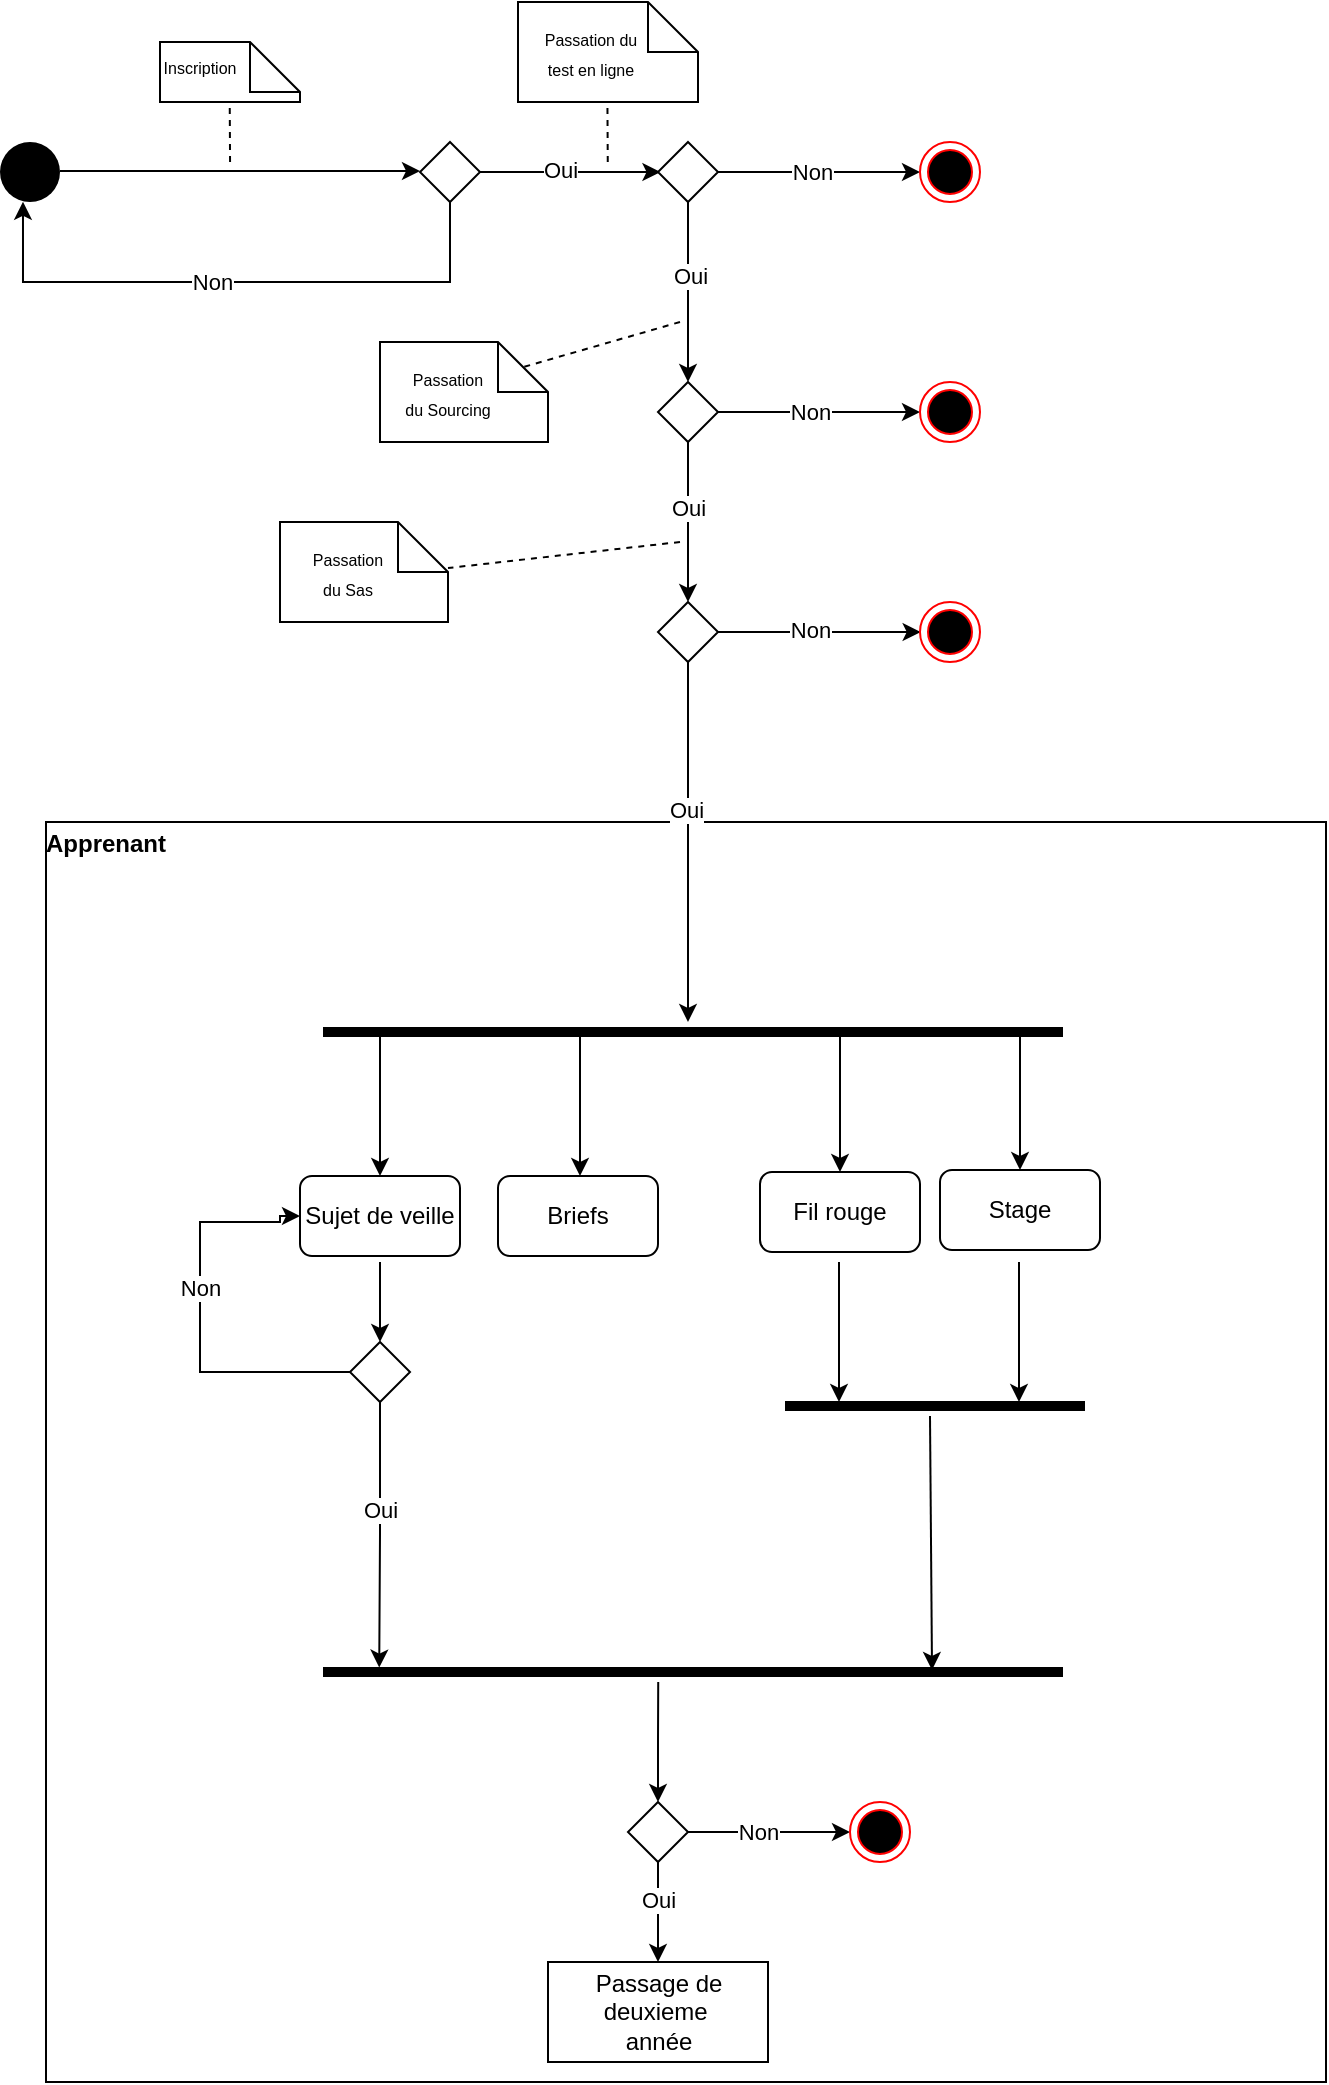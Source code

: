 <mxfile version="13.9.9" type="device"><diagram id="EcsR85kEd1z1Ior-NOZr" name="Page-1"><mxGraphModel dx="749" dy="563" grid="1" gridSize="10" guides="1" tooltips="1" connect="1" arrows="1" fold="1" page="1" pageScale="1" pageWidth="827" pageHeight="1169" math="0" shadow="0"><root><mxCell id="0"/><mxCell id="1" parent="0"/><mxCell id="bNw6nI3URKr2QTOXO_e1-29" value="&lt;p style=&quot;margin: 0px ; margin-top: 4px ; text-align: center&quot;&gt;&lt;/p&gt;&lt;div style=&quot;height: 2px&quot;&gt;&lt;b&gt;Apprenant&lt;/b&gt;&lt;/div&gt;" style="verticalAlign=top;align=left;overflow=fill;fontSize=12;fontFamily=Helvetica;html=1;movable=0;resizable=0;rotatable=0;deletable=0;editable=0;connectable=0;" parent="1" vertex="1"><mxGeometry x="93" y="470" width="640" height="630" as="geometry"/></mxCell><mxCell id="bNw6nI3URKr2QTOXO_e1-1" value="" style="ellipse;fillColor=#000000;strokeColor=none;" parent="1" vertex="1"><mxGeometry x="70" y="130" width="30" height="30" as="geometry"/></mxCell><mxCell id="bNw6nI3URKr2QTOXO_e1-6" style="edgeStyle=orthogonalEdgeStyle;rounded=0;orthogonalLoop=1;jettySize=auto;html=1;entryX=0.383;entryY=0.997;entryDx=0;entryDy=0;entryPerimeter=0;" parent="1" source="bNw6nI3URKr2QTOXO_e1-3" target="bNw6nI3URKr2QTOXO_e1-1" edge="1"><mxGeometry relative="1" as="geometry"><mxPoint x="80" y="200" as="targetPoint"/><Array as="points"><mxPoint x="295" y="200"/><mxPoint x="82" y="200"/></Array></mxGeometry></mxCell><mxCell id="bNw6nI3URKr2QTOXO_e1-8" value="Non" style="edgeLabel;html=1;align=center;verticalAlign=middle;resizable=0;points=[];" parent="bNw6nI3URKr2QTOXO_e1-6" vertex="1" connectable="0"><mxGeometry x="0.085" relative="1" as="geometry"><mxPoint as="offset"/></mxGeometry></mxCell><mxCell id="bNw6nI3URKr2QTOXO_e1-7" style="edgeStyle=orthogonalEdgeStyle;rounded=0;orthogonalLoop=1;jettySize=auto;html=1;" parent="1" source="bNw6nI3URKr2QTOXO_e1-3" edge="1"><mxGeometry relative="1" as="geometry"><mxPoint x="400.233" y="145" as="targetPoint"/></mxGeometry></mxCell><mxCell id="bNw6nI3URKr2QTOXO_e1-9" value="Oui" style="edgeLabel;html=1;align=center;verticalAlign=middle;resizable=0;points=[];" parent="bNw6nI3URKr2QTOXO_e1-7" vertex="1" connectable="0"><mxGeometry x="-0.123" y="1" relative="1" as="geometry"><mxPoint as="offset"/></mxGeometry></mxCell><mxCell id="bNw6nI3URKr2QTOXO_e1-3" value="" style="rhombus;" parent="1" vertex="1"><mxGeometry x="280" y="130" width="30" height="30" as="geometry"/></mxCell><mxCell id="bNw6nI3URKr2QTOXO_e1-4" value="" style="endArrow=classic;html=1;" parent="1" edge="1"><mxGeometry width="50" height="50" relative="1" as="geometry"><mxPoint x="100" y="144.5" as="sourcePoint"/><mxPoint x="280" y="144.5" as="targetPoint"/></mxGeometry></mxCell><mxCell id="bNw6nI3URKr2QTOXO_e1-11" style="edgeStyle=orthogonalEdgeStyle;rounded=0;orthogonalLoop=1;jettySize=auto;html=1;" parent="1" source="bNw6nI3URKr2QTOXO_e1-10" edge="1"><mxGeometry relative="1" as="geometry"><mxPoint x="530" y="145" as="targetPoint"/></mxGeometry></mxCell><mxCell id="bNw6nI3URKr2QTOXO_e1-13" value="Non" style="edgeLabel;html=1;align=center;verticalAlign=middle;resizable=0;points=[];" parent="bNw6nI3URKr2QTOXO_e1-11" vertex="1" connectable="0"><mxGeometry x="-0.083" relative="1" as="geometry"><mxPoint as="offset"/></mxGeometry></mxCell><mxCell id="bNw6nI3URKr2QTOXO_e1-14" style="edgeStyle=orthogonalEdgeStyle;rounded=0;orthogonalLoop=1;jettySize=auto;html=1;" parent="1" source="bNw6nI3URKr2QTOXO_e1-10" edge="1"><mxGeometry relative="1" as="geometry"><mxPoint x="414" y="250" as="targetPoint"/></mxGeometry></mxCell><mxCell id="bNw6nI3URKr2QTOXO_e1-15" value="Oui" style="edgeLabel;html=1;align=center;verticalAlign=middle;resizable=0;points=[];" parent="bNw6nI3URKr2QTOXO_e1-14" vertex="1" connectable="0"><mxGeometry x="-0.178" y="1" relative="1" as="geometry"><mxPoint as="offset"/></mxGeometry></mxCell><mxCell id="bNw6nI3URKr2QTOXO_e1-10" value="" style="rhombus;" parent="1" vertex="1"><mxGeometry x="399" y="130" width="30" height="30" as="geometry"/></mxCell><mxCell id="bNw6nI3URKr2QTOXO_e1-12" value="" style="ellipse;html=1;shape=endState;fillColor=#000000;strokeColor=#ff0000;" parent="1" vertex="1"><mxGeometry x="530" y="130" width="30" height="30" as="geometry"/></mxCell><mxCell id="bNw6nI3URKr2QTOXO_e1-17" style="edgeStyle=orthogonalEdgeStyle;rounded=0;orthogonalLoop=1;jettySize=auto;html=1;" parent="1" source="bNw6nI3URKr2QTOXO_e1-16" edge="1"><mxGeometry relative="1" as="geometry"><mxPoint x="529.997" y="265" as="targetPoint"/></mxGeometry></mxCell><mxCell id="bNw6nI3URKr2QTOXO_e1-20" value="Non" style="edgeLabel;html=1;align=center;verticalAlign=middle;resizable=0;points=[];" parent="bNw6nI3URKr2QTOXO_e1-17" vertex="1" connectable="0"><mxGeometry x="-0.096" relative="1" as="geometry"><mxPoint as="offset"/></mxGeometry></mxCell><mxCell id="bNw6nI3URKr2QTOXO_e1-21" style="edgeStyle=orthogonalEdgeStyle;rounded=0;orthogonalLoop=1;jettySize=auto;html=1;" parent="1" source="bNw6nI3URKr2QTOXO_e1-16" edge="1"><mxGeometry relative="1" as="geometry"><mxPoint x="414" y="360" as="targetPoint"/></mxGeometry></mxCell><mxCell id="bNw6nI3URKr2QTOXO_e1-22" value="Oui" style="edgeLabel;html=1;align=center;verticalAlign=middle;resizable=0;points=[];" parent="bNw6nI3URKr2QTOXO_e1-21" vertex="1" connectable="0"><mxGeometry x="-0.183" relative="1" as="geometry"><mxPoint as="offset"/></mxGeometry></mxCell><mxCell id="bNw6nI3URKr2QTOXO_e1-16" value="" style="rhombus;" parent="1" vertex="1"><mxGeometry x="399" y="250" width="30" height="30" as="geometry"/></mxCell><mxCell id="bNw6nI3URKr2QTOXO_e1-19" value="" style="ellipse;html=1;shape=endState;fillColor=#000000;strokeColor=#ff0000;" parent="1" vertex="1"><mxGeometry x="530" y="250" width="30" height="30" as="geometry"/></mxCell><mxCell id="bNw6nI3URKr2QTOXO_e1-24" style="edgeStyle=orthogonalEdgeStyle;rounded=0;orthogonalLoop=1;jettySize=auto;html=1;" parent="1" source="bNw6nI3URKr2QTOXO_e1-23" edge="1"><mxGeometry relative="1" as="geometry"><mxPoint x="530.333" y="375" as="targetPoint"/></mxGeometry></mxCell><mxCell id="bNw6nI3URKr2QTOXO_e1-25" value="Non" style="edgeLabel;html=1;align=center;verticalAlign=middle;resizable=0;points=[];" parent="bNw6nI3URKr2QTOXO_e1-24" vertex="1" connectable="0"><mxGeometry x="-0.099" y="1" relative="1" as="geometry"><mxPoint as="offset"/></mxGeometry></mxCell><mxCell id="bNw6nI3URKr2QTOXO_e1-27" style="edgeStyle=orthogonalEdgeStyle;rounded=0;orthogonalLoop=1;jettySize=auto;html=1;" parent="1" source="bNw6nI3URKr2QTOXO_e1-23" edge="1"><mxGeometry relative="1" as="geometry"><mxPoint x="414" y="570" as="targetPoint"/></mxGeometry></mxCell><mxCell id="bNw6nI3URKr2QTOXO_e1-28" value="Oui" style="edgeLabel;html=1;align=center;verticalAlign=middle;resizable=0;points=[];" parent="bNw6nI3URKr2QTOXO_e1-27" vertex="1" connectable="0"><mxGeometry x="-0.183" y="-1" relative="1" as="geometry"><mxPoint as="offset"/></mxGeometry></mxCell><mxCell id="bNw6nI3URKr2QTOXO_e1-23" value="" style="rhombus;" parent="1" vertex="1"><mxGeometry x="399" y="360" width="30" height="30" as="geometry"/></mxCell><mxCell id="bNw6nI3URKr2QTOXO_e1-26" value="" style="ellipse;html=1;shape=endState;fillColor=#000000;strokeColor=#ff0000;" parent="1" vertex="1"><mxGeometry x="530" y="360" width="30" height="30" as="geometry"/></mxCell><mxCell id="bNw6nI3URKr2QTOXO_e1-30" value="" style="html=1;points=[];perimeter=orthogonalPerimeter;fillColor=#000000;strokeColor=none;rotation=90;" parent="1" vertex="1"><mxGeometry x="414" y="390" width="5" height="370" as="geometry"/></mxCell><mxCell id="bNw6nI3URKr2QTOXO_e1-31" value="" style="endArrow=classic;html=1;" parent="1" edge="1"><mxGeometry width="50" height="50" relative="1" as="geometry"><mxPoint x="260" y="577" as="sourcePoint"/><mxPoint x="260" y="647" as="targetPoint"/></mxGeometry></mxCell><mxCell id="bNw6nI3URKr2QTOXO_e1-33" value="" style="endArrow=classic;html=1;" parent="1" edge="1"><mxGeometry width="50" height="50" relative="1" as="geometry"><mxPoint x="360" y="577" as="sourcePoint"/><mxPoint x="360" y="647" as="targetPoint"/></mxGeometry></mxCell><mxCell id="bNw6nI3URKr2QTOXO_e1-34" value="" style="endArrow=classic;html=1;" parent="1" edge="1"><mxGeometry width="50" height="50" relative="1" as="geometry"><mxPoint x="490" y="575" as="sourcePoint"/><mxPoint x="490" y="645" as="targetPoint"/></mxGeometry></mxCell><mxCell id="bNw6nI3URKr2QTOXO_e1-35" value="" style="endArrow=classic;html=1;" parent="1" edge="1"><mxGeometry width="50" height="50" relative="1" as="geometry"><mxPoint x="580" y="574" as="sourcePoint"/><mxPoint x="580" y="644" as="targetPoint"/></mxGeometry></mxCell><mxCell id="bNw6nI3URKr2QTOXO_e1-36" value="Sujet de veille" style="rounded=1;whiteSpace=wrap;html=1;" parent="1" vertex="1"><mxGeometry x="220" y="647" width="80" height="40" as="geometry"/></mxCell><mxCell id="bNw6nI3URKr2QTOXO_e1-37" value="Briefs" style="rounded=1;whiteSpace=wrap;html=1;" parent="1" vertex="1"><mxGeometry x="319" y="647" width="80" height="40" as="geometry"/></mxCell><mxCell id="bNw6nI3URKr2QTOXO_e1-38" value="Fil rouge" style="rounded=1;whiteSpace=wrap;html=1;" parent="1" vertex="1"><mxGeometry x="450" y="645" width="80" height="40" as="geometry"/></mxCell><mxCell id="bNw6nI3URKr2QTOXO_e1-39" value="Stage" style="rounded=1;whiteSpace=wrap;html=1;" parent="1" vertex="1"><mxGeometry x="540" y="644" width="80" height="40" as="geometry"/></mxCell><mxCell id="bNw6nI3URKr2QTOXO_e1-40" value="" style="html=1;points=[];perimeter=orthogonalPerimeter;fillColor=#000000;strokeColor=none;rotation=90;" parent="1" vertex="1"><mxGeometry x="535" y="687" width="5" height="150" as="geometry"/></mxCell><mxCell id="bNw6nI3URKr2QTOXO_e1-41" value="" style="html=1;points=[];perimeter=orthogonalPerimeter;fillColor=#000000;strokeColor=none;rotation=90;" parent="1" vertex="1"><mxGeometry x="414" y="710" width="5" height="370" as="geometry"/></mxCell><mxCell id="bNw6nI3URKr2QTOXO_e1-42" value="" style="endArrow=classic;html=1;" parent="1" edge="1"><mxGeometry width="50" height="50" relative="1" as="geometry"><mxPoint x="489.5" y="690" as="sourcePoint"/><mxPoint x="489.5" y="760" as="targetPoint"/></mxGeometry></mxCell><mxCell id="bNw6nI3URKr2QTOXO_e1-43" value="" style="endArrow=classic;html=1;" parent="1" edge="1"><mxGeometry width="50" height="50" relative="1" as="geometry"><mxPoint x="579.5" y="690" as="sourcePoint"/><mxPoint x="579.5" y="760" as="targetPoint"/></mxGeometry></mxCell><mxCell id="bNw6nI3URKr2QTOXO_e1-45" style="edgeStyle=orthogonalEdgeStyle;rounded=0;orthogonalLoop=1;jettySize=auto;html=1;" parent="1" source="bNw6nI3URKr2QTOXO_e1-44" edge="1"><mxGeometry relative="1" as="geometry"><mxPoint x="399" y="1040" as="targetPoint"/></mxGeometry></mxCell><mxCell id="bNw6nI3URKr2QTOXO_e1-50" value="Oui" style="edgeLabel;html=1;align=center;verticalAlign=middle;resizable=0;points=[];" parent="bNw6nI3URKr2QTOXO_e1-45" vertex="1" connectable="0"><mxGeometry x="-0.243" relative="1" as="geometry"><mxPoint as="offset"/></mxGeometry></mxCell><mxCell id="bNw6nI3URKr2QTOXO_e1-46" style="edgeStyle=orthogonalEdgeStyle;rounded=0;orthogonalLoop=1;jettySize=auto;html=1;" parent="1" source="bNw6nI3URKr2QTOXO_e1-44" target="bNw6nI3URKr2QTOXO_e1-47" edge="1"><mxGeometry relative="1" as="geometry"><mxPoint x="510" y="975" as="targetPoint"/></mxGeometry></mxCell><mxCell id="bNw6nI3URKr2QTOXO_e1-51" value="Non" style="edgeLabel;html=1;align=center;verticalAlign=middle;resizable=0;points=[];" parent="bNw6nI3URKr2QTOXO_e1-46" vertex="1" connectable="0"><mxGeometry x="-0.139" relative="1" as="geometry"><mxPoint as="offset"/></mxGeometry></mxCell><mxCell id="bNw6nI3URKr2QTOXO_e1-48" style="edgeStyle=orthogonalEdgeStyle;rounded=0;orthogonalLoop=1;jettySize=auto;html=1;entryX=1.5;entryY=0.547;entryDx=0;entryDy=0;entryPerimeter=0;startArrow=classic;startFill=1;endArrow=none;endFill=0;" parent="1" source="bNw6nI3URKr2QTOXO_e1-44" target="bNw6nI3URKr2QTOXO_e1-41" edge="1"><mxGeometry relative="1" as="geometry"/></mxCell><mxCell id="bNw6nI3URKr2QTOXO_e1-44" value="" style="rhombus;" parent="1" vertex="1"><mxGeometry x="384" y="960" width="30" height="30" as="geometry"/></mxCell><mxCell id="bNw6nI3URKr2QTOXO_e1-47" value="" style="ellipse;html=1;shape=endState;fillColor=#000000;strokeColor=#ff0000;" parent="1" vertex="1"><mxGeometry x="495" y="960" width="30" height="30" as="geometry"/></mxCell><mxCell id="bNw6nI3URKr2QTOXO_e1-49" value="Passage de &lt;br&gt;deuxieme&amp;nbsp;&lt;br&gt;année" style="html=1;" parent="1" vertex="1"><mxGeometry x="344" y="1040" width="110" height="50" as="geometry"/></mxCell><mxCell id="bNw6nI3URKr2QTOXO_e1-52" value="" style="endArrow=classic;html=1;entryX=0.3;entryY=0.177;entryDx=0;entryDy=0;entryPerimeter=0;" parent="1" target="bNw6nI3URKr2QTOXO_e1-41" edge="1"><mxGeometry width="50" height="50" relative="1" as="geometry"><mxPoint x="535" y="767" as="sourcePoint"/><mxPoint x="535" y="837" as="targetPoint"/></mxGeometry></mxCell><mxCell id="bNw6nI3URKr2QTOXO_e1-54" style="edgeStyle=orthogonalEdgeStyle;rounded=0;orthogonalLoop=1;jettySize=auto;html=1;startArrow=none;startFill=0;endArrow=classic;endFill=1;entryX=0.061;entryY=0.924;entryDx=0;entryDy=0;entryPerimeter=0;" parent="1" source="bNw6nI3URKr2QTOXO_e1-53" target="bNw6nI3URKr2QTOXO_e1-41" edge="1"><mxGeometry relative="1" as="geometry"><mxPoint x="265" y="890" as="targetPoint"/><Array as="points"><mxPoint x="260" y="826"/><mxPoint x="260" y="826"/></Array></mxGeometry></mxCell><mxCell id="bNw6nI3URKr2QTOXO_e1-56" value="Oui" style="edgeLabel;html=1;align=center;verticalAlign=middle;resizable=0;points=[];" parent="bNw6nI3URKr2QTOXO_e1-54" vertex="1" connectable="0"><mxGeometry x="-0.191" relative="1" as="geometry"><mxPoint as="offset"/></mxGeometry></mxCell><mxCell id="bNw6nI3URKr2QTOXO_e1-55" style="edgeStyle=orthogonalEdgeStyle;rounded=0;orthogonalLoop=1;jettySize=auto;html=1;startArrow=classic;startFill=1;endArrow=none;endFill=0;" parent="1" source="bNw6nI3URKr2QTOXO_e1-53" edge="1"><mxGeometry relative="1" as="geometry"><mxPoint x="260" y="690" as="targetPoint"/></mxGeometry></mxCell><mxCell id="bNw6nI3URKr2QTOXO_e1-57" style="edgeStyle=orthogonalEdgeStyle;rounded=0;orthogonalLoop=1;jettySize=auto;html=1;startArrow=none;startFill=0;endArrow=classic;endFill=1;entryX=0;entryY=0.5;entryDx=0;entryDy=0;" parent="1" source="bNw6nI3URKr2QTOXO_e1-53" target="bNw6nI3URKr2QTOXO_e1-36" edge="1"><mxGeometry relative="1" as="geometry"><mxPoint x="190" y="670" as="targetPoint"/><Array as="points"><mxPoint x="170" y="745"/><mxPoint x="170" y="670"/><mxPoint x="210" y="670"/><mxPoint x="210" y="667"/></Array></mxGeometry></mxCell><mxCell id="bNw6nI3URKr2QTOXO_e1-58" value="Non" style="edgeLabel;html=1;align=center;verticalAlign=middle;resizable=0;points=[];" parent="bNw6nI3URKr2QTOXO_e1-57" vertex="1" connectable="0"><mxGeometry x="0.159" relative="1" as="geometry"><mxPoint as="offset"/></mxGeometry></mxCell><mxCell id="bNw6nI3URKr2QTOXO_e1-53" value="" style="rhombus;" parent="1" vertex="1"><mxGeometry x="245" y="730" width="30" height="30" as="geometry"/></mxCell><mxCell id="pHiCL8HQ1aMQ5nfDk6k0-2" value="" style="group" vertex="1" connectable="0" parent="1"><mxGeometry x="150" y="80" width="70" height="30" as="geometry"/></mxCell><mxCell id="bNw6nI3URKr2QTOXO_e1-2" value="" style="shape=note2;boundedLbl=1;whiteSpace=wrap;html=1;size=25;verticalAlign=top;align=center;" parent="pHiCL8HQ1aMQ5nfDk6k0-2" vertex="1"><mxGeometry width="70" height="30" as="geometry"/></mxCell><mxCell id="pHiCL8HQ1aMQ5nfDk6k0-1" value="&lt;font style=&quot;font-size: 8px&quot;&gt;Inscription&lt;/font&gt;" style="text;html=1;strokeColor=none;fillColor=none;align=center;verticalAlign=middle;whiteSpace=wrap;rounded=0;" vertex="1" parent="pHiCL8HQ1aMQ5nfDk6k0-2"><mxGeometry y="4.5" width="40" height="15" as="geometry"/></mxCell><mxCell id="pHiCL8HQ1aMQ5nfDk6k0-4" value="" style="endArrow=none;dashed=1;html=1;" edge="1" parent="1"><mxGeometry width="50" height="50" relative="1" as="geometry"><mxPoint x="185.03" y="140" as="sourcePoint"/><mxPoint x="184.86" y="110" as="targetPoint"/></mxGeometry></mxCell><mxCell id="pHiCL8HQ1aMQ5nfDk6k0-5" value="" style="group" vertex="1" connectable="0" parent="1"><mxGeometry x="329" y="60" width="90" height="50" as="geometry"/></mxCell><mxCell id="pHiCL8HQ1aMQ5nfDk6k0-6" value="" style="shape=note2;boundedLbl=1;whiteSpace=wrap;html=1;size=25;verticalAlign=top;align=center;" vertex="1" parent="pHiCL8HQ1aMQ5nfDk6k0-5"><mxGeometry width="90" height="50" as="geometry"/></mxCell><mxCell id="pHiCL8HQ1aMQ5nfDk6k0-7" value="&lt;font style=&quot;font-size: 8px&quot;&gt;Passation du test en ligne&lt;/font&gt;" style="text;html=1;strokeColor=none;fillColor=none;align=center;verticalAlign=middle;whiteSpace=wrap;rounded=0;" vertex="1" parent="pHiCL8HQ1aMQ5nfDk6k0-5"><mxGeometry x="11" y="12.5" width="51.429" height="25" as="geometry"/></mxCell><mxCell id="pHiCL8HQ1aMQ5nfDk6k0-8" value="" style="endArrow=none;dashed=1;html=1;" edge="1" parent="1"><mxGeometry width="50" height="50" relative="1" as="geometry"><mxPoint x="373.88" y="140" as="sourcePoint"/><mxPoint x="373.71" y="110" as="targetPoint"/></mxGeometry></mxCell><mxCell id="pHiCL8HQ1aMQ5nfDk6k0-9" value="" style="group" vertex="1" connectable="0" parent="1"><mxGeometry x="260" y="230" width="84" height="50" as="geometry"/></mxCell><mxCell id="pHiCL8HQ1aMQ5nfDk6k0-10" value="" style="shape=note2;boundedLbl=1;whiteSpace=wrap;html=1;size=25;verticalAlign=top;align=center;" vertex="1" parent="pHiCL8HQ1aMQ5nfDk6k0-9"><mxGeometry width="84" height="50" as="geometry"/></mxCell><mxCell id="pHiCL8HQ1aMQ5nfDk6k0-11" value="&lt;font style=&quot;font-size: 8px&quot;&gt;Passation du Sourcing&lt;/font&gt;" style="text;html=1;strokeColor=none;fillColor=none;align=center;verticalAlign=middle;whiteSpace=wrap;rounded=0;" vertex="1" parent="pHiCL8HQ1aMQ5nfDk6k0-9"><mxGeometry x="10" y="12.5" width="48" height="25" as="geometry"/></mxCell><mxCell id="pHiCL8HQ1aMQ5nfDk6k0-12" value="" style="endArrow=none;dashed=1;html=1;" edge="1" parent="1"><mxGeometry width="50" height="50" relative="1" as="geometry"><mxPoint x="410" y="220" as="sourcePoint"/><mxPoint x="330" y="243" as="targetPoint"/></mxGeometry></mxCell><mxCell id="pHiCL8HQ1aMQ5nfDk6k0-14" value="" style="group" vertex="1" connectable="0" parent="1"><mxGeometry x="210" y="320" width="84" height="50" as="geometry"/></mxCell><mxCell id="pHiCL8HQ1aMQ5nfDk6k0-15" value="" style="shape=note2;boundedLbl=1;whiteSpace=wrap;html=1;size=25;verticalAlign=top;align=center;" vertex="1" parent="pHiCL8HQ1aMQ5nfDk6k0-14"><mxGeometry width="84" height="50" as="geometry"/></mxCell><mxCell id="pHiCL8HQ1aMQ5nfDk6k0-16" value="&lt;font style=&quot;font-size: 8px&quot;&gt;Passation du Sas&lt;/font&gt;" style="text;html=1;strokeColor=none;fillColor=none;align=center;verticalAlign=middle;whiteSpace=wrap;rounded=0;" vertex="1" parent="pHiCL8HQ1aMQ5nfDk6k0-14"><mxGeometry x="10" y="12.5" width="48" height="25" as="geometry"/></mxCell><mxCell id="pHiCL8HQ1aMQ5nfDk6k0-17" value="" style="endArrow=none;dashed=1;html=1;" edge="1" parent="1"><mxGeometry width="50" height="50" relative="1" as="geometry"><mxPoint x="410" y="330" as="sourcePoint"/><mxPoint x="294" y="343" as="targetPoint"/></mxGeometry></mxCell></root></mxGraphModel></diagram></mxfile>